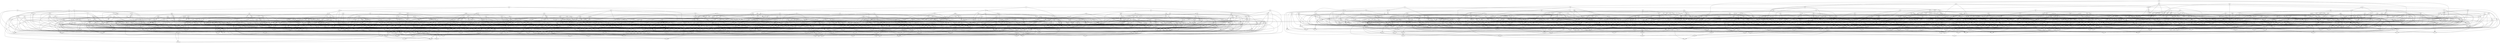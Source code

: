 digraph G {
drv -> fvc;
drv -> gjd;
mks -> dml;
mks -> plz;
txm -> tcp;
gbm -> kjm;
gbm -> gvb;
brx -> jhp;
brx -> jhm;
brx -> qbh;
brx -> rfv;
jbq -> vln;
jbq -> xlm;
jbq -> sht;
drk -> mts;
drk -> tqh;
drk -> vtt;
drk -> qkl;
bct -> hhv;
bct -> lrp;
bct -> smx;
bct -> btm;
lzk -> dbd;
sff -> zzs;
rpg -> sqr;
rpg -> dpm;
rpg -> rtx;
xhs -> sqp;
xhs -> rxz;
xhs -> vjh;
vlq -> qdf;
vlq -> nvn;
vlq -> tnf;
vlq -> fxg;
vlq -> vjc;
vlq -> qpk;
vlq -> btt;
krh -> htx;
vtt -> znh;
kgh -> fsn;
kgh -> dzf;
kgh -> jmt;
kgh -> qxk;
kgh -> fbf;
fxs -> smz;
fxs -> pkn;
fxs -> tfs;
xrk -> qbv;
xrk -> lrk;
xrk -> cvr;
xls -> vmp;
kdz -> qkl;
kbh -> qdm;
kbh -> ghr;
kbh -> ssb;
kbh -> mlj;
rcm -> gvd;
fbf -> crh;
rpk -> txz;
rpk -> vnf;
rpk -> pln;
chz -> zbb;
chz -> dcv;
chz -> lzk;
zgr -> llq;
zgr -> tvk;
vvq -> kkp;
vvq -> ztl;
vvq -> jfg;
vvq -> sml;
htc -> ntb;
htc -> hps;
htc -> xhs;
htc -> czt;
ngs -> dlt;
ngs -> vgt;
ngs -> tql;
jgx -> drp;
jgx -> kjg;
jgx -> zsk;
jgx -> tbn;
lpl -> xrg;
lpl -> kdr;
phg -> gxk;
phg -> smh;
xfg -> vbv;
xfg -> ksm;
xfg -> svr;
ppq -> dlj;
ppq -> tcq;
jjc -> zhd;
jjc -> fmj;
jjc -> ccr;
jjc -> vkm;
fjl -> pkd;
fjl -> xsv;
bzm -> tft;
bzm -> jdl;
bzm -> gsq;
kfc -> qlh;
xck -> ssv;
bch -> rdq;
bch -> ppr;
bch -> pkd;
dcb -> jdx;
dcb -> bxb;
dcb -> skp;
dcb -> rsg;
mjb -> qvb;
mjb -> ccl;
mjb -> bnx;
mjb -> jbp;
kbb -> vqh;
kbb -> pmh;
kbb -> lvz;
kbb -> srj;
dgf -> bjp;
dgf -> lzf;
dgf -> vld;
dgf -> rmg;
jsn -> bmh;
jsn -> kbn;
jsn -> prz;
xrc -> skp;
xrc -> nnl;
xrc -> lsp;
xrc -> gfx;
ljj -> jfm;
ljj -> pnr;
ljj -> xcl;
ljj -> dtp;
bkr -> cbm;
bkr -> rpr;
bkr -> lfv;
nxl -> pbs;
vbx -> mqx;
vbx -> xcl;
vbx -> kfc;
vbx -> tcq;
jqt -> nbb;
jqt -> ccr;
jqt -> tpq;
jqt -> zzs;
gdt -> fnv;
gdt -> tkf;
rkm -> vnf;
rkm -> mhr;
xfn -> fnj;
xfn -> hnd;
hhz -> tcn;
hhz -> lqn;
hhz -> lhd;
hhz -> rhv;
pnc -> kjg;
pnc -> grx;
pnc -> cmh;
qmg -> bjj;
qmg -> qrr;
qmg -> czz;
qmg -> lvv;
kdv -> tgt;
kdv -> hxq;
kdv -> xqc;
kdv -> mbx;
kdv -> jcz;
kdv -> bbg;
qmk -> ddz;
qmk -> rtm;
rqq -> hpt;
rqq -> pch;
rqq -> rkq;
rqq -> msf;
gls -> jvv;
gls -> vxk;
gls -> gcd;
sdb -> mnt;
sdb -> hsn;
sdb -> qbf;
sdb -> ccp;
dtp -> jvk;
qxn -> cbm;
qxn -> qdm;
dss -> fgp;
dss -> lmz;
dss -> mmx;
dss -> fxc;
dss -> ghl;
hgv -> vgc;
hgv -> qtl;
hgv -> rlp;
hgv -> qbh;
hgv -> zfz;
hgv -> tlb;
hgv -> lsp;
hgv -> mvg;
hgv -> zhz;
hmc -> tzf;
hmc -> mvm;
rdj -> drj;
rdj -> fvc;
rdj -> vzf;
rdj -> bbg;
lpb -> dbn;
lpb -> jms;
fml -> hjz;
fml -> drv;
fml -> rvb;
fml -> bvp;
mts -> hct;
djf -> cmh;
djf -> zqt;
djf -> fqq;
djf -> vkm;
rcv -> lgv;
rcv -> drp;
rcv -> gsq;
rcv -> nmc;
hzj -> gcx;
hzj -> pqk;
hzj -> tcx;
smb -> gqt;
smb -> tvm;
smb -> lnb;
dsm -> hjq;
dsm -> jrt;
dsm -> pdj;
pzn -> mft;
pzn -> pcb;
ffn -> ztc;
ffn -> lbl;
ffn -> gbg;
ffn -> kfp;
kkt -> txg;
kkt -> xgk;
ttq -> lkv;
ttq -> njs;
ttq -> nfk;
pll -> rfv;
cjp -> jzz;
cdd -> xhl;
fdl -> hqm;
fdl -> kxt;
fdl -> sck;
lzg -> xgh;
lzg -> qdc;
lzg -> mjx;
lzg -> bcs;
jgr -> gsv;
jgr -> hbn;
jgr -> kqn;
jgr -> rpr;
xhv -> bbz;
xhv -> hps;
kzz -> xjh;
kzz -> pff;
kzz -> bjl;
kzz -> ttl;
shd -> vbm;
shd -> cdx;
mhf -> kkj;
mhf -> mqr;
mhf -> njs;
mhf -> smb;
hjn -> qdm;
hjn -> pdz;
lbm -> qhz;
lbm -> gvs;
lbm -> cbx;
zkm -> jtp;
zkm -> fbt;
mmt -> ftc;
mmt -> qvf;
mmt -> dgl;
ldb -> tvj;
ldb -> tsn;
ldb -> mls;
ldb -> nxl;
clh -> qlh;
clh -> rqb;
rxz -> ksg;
rxz -> bgd;
tcx -> jnf;
tcx -> gvs;
bjr -> shq;
bjr -> mqj;
sck -> vbm;
mls -> cpc;
mls -> vmp;
rqb -> ntt;
rqb -> hkn;
rqb -> ltr;
tqh -> bcd;
tqh -> pnq;
zxn -> tht;
zxn -> jjq;
zxn -> vgl;
ljq -> bsg;
ljq -> tqj;
ljq -> kxs;
qkd -> tgn;
qkd -> qpk;
kps -> bnx;
lgv -> xvs;
lgv -> xsv;
lgv -> pcg;
zgv -> kjm;
zgv -> vpl;
zgv -> kdr;
hjp -> mft;
hjp -> vkm;
jnz -> gzt;
jnz -> fdv;
jnz -> cqp;
jnz -> fkm;
xvs -> vmj;
zkt -> pch;
zkt -> bjj;
hnv -> klk;
hnv -> snq;
hnv -> xgq;
hnv -> tjt;
bzv -> dbl;
bzv -> pgt;
bzv -> xnb;
sjg -> nxr;
sjg -> fbt;
sjg -> xdf;
sjg -> tgp;
fhr -> gls;
fhr -> njz;
ssg -> hpf;
ssg -> kvd;
ssg -> mls;
ssg -> lzc;
ssg -> tqt;
mth -> vcq;
mth -> zjg;
mth -> sxc;
zjr -> pqk;
czz -> pgl;
qxd -> vnx;
jmp -> rjb;
jmp -> qgv;
bsf -> lhd;
ppg -> mrg;
rqm -> kjm;
vgl -> kps;
qxk -> nnv;
hff -> msg;
pxn -> krh;
pxn -> bvs;
jxb -> rlp;
jxb -> mgk;
jxb -> kbp;
jgc -> cnb;
jgc -> fcv;
jgc -> hvl;
jgc -> dsr;
jgc -> jts;
rpp -> hnt;
rpp -> xmk;
rpp -> rjs;
fgz -> thg;
fgz -> zbx;
fgz -> vcr;
fgz -> nhl;
plz -> fts;
plz -> dmm;
rdh -> bxb;
rdh -> dlt;
rdh -> qdm;
rdh -> fgp;
zhz -> fcp;
zhz -> vcs;
zhz -> bld;
npr -> vsj;
jch -> xvq;
jch -> msg;
zzg -> rhj;
zzg -> trr;
fxg -> fxn;
fxg -> dbp;
fxg -> jjr;
ldd -> dvq;
jzn -> hpc;
jzn -> xht;
jzn -> vhn;
jzn -> qmp;
qvf -> bjj;
vfp -> cpk;
vfp -> zrj;
vfp -> qfj;
vfp -> xxh;
vfp -> vtt;
qzd -> hbv;
zxc -> nzk;
zss -> qnq;
zss -> jch;
zss -> qbf;
zss -> zzd;
zss -> kvl;
mxt -> hlt;
msg -> grs;
dlt -> xhs;
dlt -> xsb;
dlt -> rsf;
jts -> sml;
jts -> smz;
jts -> bpv;
fdb -> fqq;
fdb -> txm;
fdb -> qzd;
fdb -> hjp;
nfk -> xls;
nfk -> brh;
xct -> cvl;
xct -> jcz;
xct -> nsk;
xct -> dqx;
sgb -> tqt;
sgb -> rff;
sgb -> lch;
sgb -> zrm;
jvr -> bcd;
tkx -> xhv;
rxk -> pkj;
rmg -> kvx;
rmg -> ltr;
sgj -> fht;
khs -> mqc;
khs -> pht;
khs -> hlm;
khs -> qcp;
jqj -> pbs;
qsc -> jnf;
dps -> kjg;
dps -> tfd;
dps -> kgc;
dps -> tkf;
fqf -> tzf;
fqf -> hvs;
fqf -> xjd;
ppf -> pmz;
ppf -> znh;
ppf -> rxt;
ppf -> ghl;
bjp -> qsc;
bjp -> llq;
mfc -> ccl;
mfc -> kjg;
mfc -> gsl;
mfc -> tpq;
xqh -> gsq;
srs -> xgv;
srs -> xgf;
srs -> vlt;
srs -> jpb;
sxn -> jbp;
sxn -> zkt;
bhn -> jvj;
bhn -> png;
bhn -> nxt;
bhn -> zlt;
gqb -> ljv;
gqb -> kmd;
gqb -> pzn;
gqb -> rnq;
cfj -> qgv;
xlv -> pkn;
xlv -> cxx;
xlv -> gcb;
xlv -> ggj;
xlv -> cdx;
tmq -> rqx;
tmq -> stq;
tmq -> txm;
tmq -> fzv;
stv -> gdp;
stv -> qnx;
stv -> tgt;
stv -> ggb;
stv -> ljt;
cnt -> mkg;
cnt -> lqh;
cnt -> dmr;
vlh -> jqk;
vlh -> prc;
vlh -> gxk;
fjr -> tkx;
fjr -> lhd;
fjr -> mbh;
fjr -> zhh;
cfl -> xrg;
cfl -> fvl;
xpg -> gsl;
xpg -> hbv;
xpg -> kjm;
xpg -> tjp;
nlx -> djj;
nlx -> hpt;
nlx -> tzj;
nlx -> xqh;
nlx -> dhc;
hdd -> zzs;
hdd -> npd;
hdd -> zck;
rtx -> jfm;
kln -> zrp;
fzn -> bmh;
lnm -> dbd;
lnm -> qgm;
hpn -> vqg;
hpn -> zfc;
hpn -> ntb;
hpn -> mlp;
hpn -> rrk;
hpn -> hds;
mql -> fkn;
mql -> snd;
mql -> sjh;
mql -> rqp;
mql -> lrp;
lvs -> pfd;
lvs -> hdz;
lvs -> sqt;
lvs -> cbx;
fgr -> rrv;
fgr -> nmh;
fgr -> lnr;
jvd -> rds;
jvd -> ffn;
jvd -> lrp;
jvd -> hxf;
jvd -> hrg;
zbq -> cvr;
rcf -> xmp;
nhn -> qtl;
nhn -> mnl;
nhn -> rpr;
nhn -> khj;
nhn -> rfv;
mpp -> bvp;
mpp -> kzk;
mpp -> rvl;
tst -> rvb;
lvm -> jvv;
fvp -> pjn;
cdm -> jnz;
cdm -> crq;
cdm -> vxk;
cdm -> nlc;
khz -> bst;
khz -> kpv;
khz -> hxq;
khz -> dbn;
rmh -> cdc;
rmh -> nxk;
rmh -> ksg;
gfb -> gsl;
gfb -> bkf;
gfb -> dpl;
bgf -> jnt;
bgf -> xjh;
bgf -> dgv;
bgf -> krk;
mdh -> cdh;
mdh -> prn;
mdh -> fvl;
ztc -> lxd;
ztc -> pbl;
kbc -> xrk;
kbc -> hmm;
kbc -> vhn;
qvm -> gbm;
qvm -> bkf;
qvm -> bxf;
qvm -> shc;
sfz -> vcb;
sfz -> mmd;
sfz -> bsf;
hrg -> sgm;
hrg -> zrp;
hrg -> rcf;
jlb -> qfj;
ljk -> fsl;
ljk -> qsf;
ljk -> gzr;
ljk -> pll;
vnf -> tks;
hqg -> crq;
hqg -> rrf;
xzs -> cpk;
xzs -> pxn;
xzs -> hjc;
xzs -> ztl;
pbx -> qkl;
pnp -> pth;
pnp -> tzd;
grx -> xqg;
hvh -> spt;
hvh -> sxx;
hvh -> kng;
hvh -> jfg;
fqv -> dkz;
cpk -> qjj;
cpk -> fsl;
rcs -> qls;
smh -> ljs;
dnv -> vxb;
dnv -> svq;
dnv -> ljv;
dnv -> trl;
sxg -> bgz;
sxg -> bdv;
sxg -> vpg;
jpn -> kfc;
jpn -> jkf;
tms -> tjt;
tms -> mvc;
tms -> hnd;
tms -> krn;
tfl -> hhs;
tfl -> lvz;
tfl -> lvm;
tfl -> khs;
vts -> cxf;
vts -> qdf;
vts -> lls;
vts -> zcr;
vts -> bdq;
vts -> htr;
xcf -> sgj;
nsh -> jdq;
nsh -> jfs;
nsh -> cfl;
nsh -> fzn;
hdv -> pcr;
csn -> zbq;
csn -> vzp;
csn -> nsc;
vss -> qgd;
vss -> xck;
vss -> zbx;
vss -> nsd;
vss -> rhv;
vsz -> csd;
vsz -> vrj;
vsz -> pfd;
vsz -> czt;
dvs -> rpk;
dvs -> sch;
dvs -> qgv;
tsx -> lnr;
tsx -> lfv;
tsx -> vcs;
tsx -> hkp;
tsl -> hdv;
tsl -> hpb;
tsl -> qnv;
tsl -> dsr;
tsl -> sxx;
bhj -> jvj;
bhj -> kln;
rhk -> xck;
rhk -> rpg;
nbb -> zsf;
nbb -> npq;
bfh -> zct;
htx -> qkl;
bpm -> fzq;
bpm -> zzs;
ltm -> qpv;
tkj -> pgj;
tkj -> tqh;
nnq -> bbq;
nnq -> blm;
nnq -> tbs;
nnq -> tbn;
dml -> snd;
dml -> zjt;
fqg -> bsg;
fqg -> rvc;
fqg -> bqp;
fqg -> gsc;
gpq -> mxt;
gpq -> gcx;
gpq -> bvd;
gpq -> qls;
gpq -> ttl;
gpq -> nvj;
qdk -> gtg;
qdk -> vpg;
qdk -> fjc;
qdk -> dtp;
qdk -> tql;
jcg -> vnk;
qrd -> qhz;
qrd -> qbh;
qrd -> rqx;
qrd -> ztl;
lqx -> flk;
lqx -> bvp;
lqx -> pht;
jmt -> hpc;
jmt -> gcx;
jmt -> czj;
qvz -> brh;
chx -> hcd;
chx -> qhz;
dvj -> pcg;
dvj -> svq;
dvj -> crx;
qpk -> gdm;
qgt -> xpg;
qgt -> mvc;
qgt -> lpb;
qgt -> vlt;
gjs -> qzt;
gjs -> xsp;
gjs -> hbb;
gjs -> vkp;
lcj -> kcd;
lcj -> bzv;
lcj -> qsp;
lcj -> kxt;
lbl -> pmz;
lbl -> nrn;
mpg -> hcf;
mpg -> clp;
mpg -> cls;
mpm -> dgl;
mpm -> sgn;
rcx -> rkq;
tjf -> bcs;
tjf -> hhs;
tjf -> cfh;
qmj -> clm;
qmj -> qfj;
qmj -> rtm;
qmj -> vbm;
qmj -> nvr;
kjj -> vzf;
zhg -> vhp;
zhg -> dzf;
zhg -> fqs;
qvh -> qxf;
qvh -> qtl;
qvh -> htt;
qvh -> bld;
zzd -> hct;
zzd -> cdx;
pph -> kdz;
pph -> zrp;
pph -> zjt;
kjc -> tks;
kjc -> xmj;
kkn -> tjp;
kkn -> fxn;
kkn -> qrr;
vqp -> mpt;
vqp -> tft;
vqp -> gln;
vqp -> tmp;
jzk -> rgj;
jzk -> msx;
jzk -> jlm;
jzk -> rqr;
rks -> jdn;
rks -> pfd;
rks -> jnf;
fbh -> hnd;
fbh -> hdd;
fbh -> zxc;
fbh -> hdf;
fbh -> flj;
krk -> glf;
krk -> vgp;
krk -> jzn;
fdx -> hgs;
jjj -> gzf;
jjj -> xvs;
hxs -> mnb;
hxs -> kps;
fxc -> mqx;
fxc -> tkx;
fxc -> vsk;
fxc -> ksf;
ccr -> kkn;
ccr -> nbh;
ccr -> hfr;
mvl -> xhq;
mvl -> ngs;
mvl -> fvz;
mvl -> clh;
mvl -> czj;
qnx -> dpq;
qnx -> qpv;
qbx -> vqg;
qbx -> pph;
qbx -> lmz;
qbx -> nlv;
dqx -> vxs;
dqx -> qrg;
zgb -> pzc;
zgb -> pjn;
zgb -> bnx;
zgb -> cxp;
jjb -> gvd;
txg -> dkk;
txg -> hlx;
mct -> chx;
mct -> tvk;
dms -> tst;
dms -> khn;
dms -> jnv;
dms -> jjq;
dgd -> jlm;
dgd -> qbv;
dgd -> vqg;
dgd -> zjr;
tfk -> cff;
tfk -> frd;
tfk -> dfz;
tfk -> hnt;
tfk -> bvb;
jvv -> pln;
jvv -> gzt;
crx -> jlt;
gsc -> szx;
gsc -> tpq;
sfl -> pjc;
sfl -> kkt;
sfl -> vvk;
sfl -> gmz;
rqp -> pkc;
rqp -> nvj;
rqp -> ppg;
nhv -> hpc;
nhv -> vzp;
nhv -> znh;
nhv -> shd;
nhv -> bcd;
nhv -> bsf;
qlp -> mxk;
qlp -> zgr;
qlp -> tcq;
cgq -> xht;
cgq -> rpm;
cgq -> kxt;
rss -> kvx;
rss -> hdv;
rss -> mnt;
ppr -> qvz;
ppr -> tmp;
vxs -> sjz;
vxs -> fvl;
vxs -> mpt;
vxs -> dkk;
cvn -> rnq;
cvn -> ckm;
cvn -> sjz;
gtg -> vxl;
cpg -> qsc;
cpg -> hkp;
cpg -> bgz;
fhd -> fvc;
fhd -> hjg;
fhd -> gcd;
fhd -> tqj;
fhd -> rqm;
fhd -> fkm;
vlt -> lrz;
vlt -> zkt;
jdx -> qzt;
jdx -> qsf;
mfs -> szn;
mfs -> ssn;
mfs -> tjf;
mfs -> cjk;
kzj -> nxd;
vhh -> bld;
vhh -> fgg;
vhh -> dxn;
vhh -> bhj;
cpd -> mls;
cpd -> crx;
cpd -> ltm;
xlc -> srz;
xlc -> fpg;
xlc -> zck;
xlc -> dbn;
xlc -> dhg;
xlc -> cls;
bkk -> xgr;
bkk -> vqg;
bkk -> jpn;
bkk -> dtn;
gvc -> ccl;
gvc -> bjj;
gvc -> rjb;
gvc -> lrv;
gvc -> qhh;
fnh -> xcf;
rpr -> csd;
pcg -> bxq;
rvp -> prz;
rvp -> srb;
rvp -> xpk;
rvp -> pgl;
vzv -> jcz;
vzv -> bmd;
vzv -> zxc;
vzv -> prc;
czv -> hrs;
czv -> kvl;
czv -> kdc;
czv -> crk;
czv -> cgc;
lrq -> tpq;
lrq -> xfn;
lrq -> rtk;
lrq -> fhr;
jgf -> zzn;
jgf -> qgc;
jgf -> gfn;
jgf -> rnq;
nnl -> mzm;
nnl -> qhz;
nhx -> rgj;
nhx -> czn;
nhx -> bdv;
nhx -> cdc;
qfx -> qjb;
qfx -> vgc;
qfx -> tvk;
djg -> vnk;
djg -> vhn;
pbl -> fqx;
pbl -> mgp;
gtr -> dtd;
gtr -> ggr;
gtr -> mlj;
gtr -> shq;
kqx -> pcg;
kqx -> vvk;
rhv -> vnk;
zlv -> pnc;
zlv -> rng;
zlv -> hdd;
zlv -> cfh;
glf -> fqs;
jfm -> qhz;
jfm -> ctp;
bdv -> nrd;
bdv -> qbv;
hsx -> czj;
hsx -> fgp;
hsx -> gjt;
xzc -> vqd;
xzc -> pbs;
xzc -> hbh;
sjb -> hvs;
sjb -> pbl;
sjb -> jgn;
sjb -> vsq;
gsv -> kqn;
gsv -> zll;
gsv -> tlb;
gsv -> gtp;
crj -> jlt;
crj -> frd;
crj -> xhg;
xhq -> tlb;
scm -> hhv;
scm -> qlz;
scm -> zll;
scm -> tff;
gqm -> dzq;
gqm -> gkn;
gqm -> qbj;
vqg -> bfk;
vqg -> vjh;
fks -> sgj;
fks -> xqc;
fks -> kbn;
pzd -> hcf;
pzd -> cfl;
pzd -> gbm;
vcc -> svj;
vcc -> rsg;
vcc -> mks;
vcc -> tqh;
qsf -> zkq;
tft -> zdt;
qxf -> fpm;
qxf -> hxf;
qxf -> ppg;
rmz -> kqs;
rmz -> krj;
rmz -> zjr;
rmz -> nfd;
nrv -> hdd;
pkd -> rcm;
cpc -> grh;
gcr -> gkk;
gcr -> gxh;
gcr -> npr;
nln -> mmr;
nln -> pdz;
nln -> zzg;
blm -> htr;
blm -> kbk;
blm -> bsg;
mrt -> fjl;
mrt -> mjh;
kvx -> hnh;
hml -> phg;
hml -> nqz;
hml -> khn;
svr -> zhz;
svr -> cnt;
ddz -> vnk;
ddz -> jfg;
ddz -> gzr;
lsr -> kbp;
lsr -> fvz;
lsr -> pcr;
gzn -> cff;
gzn -> cxp;
bsh -> lpt;
bsh -> frh;
bsh -> xvj;
fzq -> jfp;
ljv -> dpl;
drg -> jnv;
bqh -> xrg;
qmp -> jlm;
qmp -> mpn;
ssd -> drg;
ssd -> pkj;
ssd -> qgm;
ssd -> ckk;
ssd -> xqh;
jfs -> tks;
jfs -> qvn;
hvl -> vxl;
hvl -> tff;
nvr -> dtj;
nvr -> xgc;
bmd -> dgl;
bmd -> mjj;
npz -> zxn;
npz -> lqx;
npz -> snc;
npz -> khk;
npz -> sht;
rng -> rrf;
rng -> vnp;
vtq -> gzt;
vtq -> tcf;
ltq -> xsb;
ltq -> gbr;
ltq -> tgk;
frz -> pnr;
frz -> shd;
mzl -> xdf;
tqj -> cfj;
djq -> nfk;
djq -> czz;
djq -> csm;
vnb -> lsp;
vnb -> cgc;
vnb -> kfp;
vnb -> hth;
qds -> hlm;
qds -> mrt;
qds -> rpk;
qds -> rcj;
hdz -> tkx;
hdz -> cvr;
qtp -> xmf;
vqd -> qvf;
vqd -> zxc;
dvl -> nbh;
dvl -> zlq;
dvl -> hxp;
dvl -> tks;
dvl -> sjz;
fjt -> tqz;
fjt -> vcq;
fjt -> hkf;
jvx -> pjx;
jvx -> xcm;
jvx -> srx;
phh -> gtt;
phh -> hjc;
phh -> lcb;
txt -> mbx;
txt -> xgf;
txt -> qxv;
sgm -> rcs;
tfz -> nxt;
tfz -> mxt;
tfz -> sgt;
tfz -> scl;
tfz -> xjg;
nch -> tft;
nch -> bpd;
nch -> ljs;
bsj -> tjx;
bsj -> kng;
bsj -> jth;
bsj -> tvk;
kng -> ssb;
kng -> mln;
qgc -> bzn;
qgc -> njk;
qgc -> drg;
vcr -> rht;
vcr -> lps;
vcr -> hlj;
vcr -> qlp;
fjm -> bfh;
fjm -> scl;
fjm -> rtx;
xht -> qlz;
xht -> hsn;
clp -> vlx;
clp -> zlb;
vrc -> bpb;
vrc -> lll;
mft -> dkk;
mft -> lll;
kdc -> vcb;
kdc -> phj;
kdc -> lcb;
trq -> dtr;
trq -> lsr;
trq -> hkn;
trq -> xjh;
nkz -> jpf;
nkz -> lvz;
nkz -> bnq;
lkx -> hlt;
lkx -> ffk;
lkx -> pnq;
jzl -> fht;
jzl -> flj;
jzl -> klr;
jrr -> jqj;
jrr -> gsq;
ndp -> pqk;
ndp -> btm;
ndp -> qcc;
ndp -> hfp;
ndp -> lps;
rxv -> zxt;
rxv -> sld;
fpr -> fdb;
fpr -> blm;
fpr -> lkp;
fpr -> ldb;
bln -> kcd;
bln -> fzv;
bln -> thg;
bln -> hff;
hxp -> gvd;
hxp -> crg;
dtn -> kxt;
dtn -> ltp;
vmp -> phd;
mdd -> mzm;
mdd -> ndd;
mdd -> lnt;
gbg -> jkv;
gbg -> fts;
gbg -> mln;
dzq -> mts;
dzq -> khj;
dzq -> hdz;
dzq -> vsk;
ksf -> jvj;
srx -> glf;
srx -> ggj;
nds -> lps;
nds -> trh;
qbp -> jpp;
qbp -> ssn;
qbp -> sff;
qbp -> gpf;
bpb -> rdq;
bpb -> xhg;
slb -> dkz;
bbk -> qrr;
nxk -> mqx;
zrp -> csd;
mfv -> vdx;
mfv -> jqn;
mfv -> kkp;
mfv -> rcs;
kns -> sfv;
kns -> chc;
kns -> pjc;
kns -> dvq;
brh -> fbl;
brh -> xpk;
rvb -> btt;
zbx -> ngg;
zbx -> gjt;
sld -> trh;
ckz -> hds;
ckz -> rsf;
ckz -> zhh;
pfd -> pcr;
pfd -> ktj;
dhg -> bjj;
lpv -> sts;
lpv -> nmz;
lpv -> sfl;
kfd -> gvs;
hng -> crg;
hng -> lkv;
hng -> xpn;
hng -> zbb;
tvm -> sjz;
rdr -> qxn;
rdr -> dmm;
rdr -> rrk;
rdr -> tfs;
khn -> jjr;
khn -> hlm;
jlk -> hvv;
jlk -> nkz;
jlk -> vnm;
jlk -> shc;
tvj -> qvc;
mqp -> xjd;
mqp -> kbp;
mqp -> jvr;
mqp -> hjb;
kms -> fvc;
fsd -> dkz;
fsd -> lqh;
dzn -> xzc;
dzn -> gcs;
dzn -> tfd;
dzn -> crx;
bzn -> npd;
bzn -> zcr;
jkg -> ckk;
mfx -> khj;
mfx -> mzl;
mfx -> bls;
mfx -> xgc;
zqt -> xbd;
zqt -> srj;
xgq -> nrv;
xgq -> txg;
rxd -> mmx;
rxd -> fxc;
rxd -> pcr;
rxd -> kdz;
ntj -> xsf;
ntj -> bxq;
hnt -> tmb;
hnt -> knr;
zll -> rsf;
zll -> tfs;
gft -> srj;
gft -> xbq;
skp -> bgd;
skp -> rtx;
qtl -> qtp;
ffk -> mnt;
ffk -> btm;
ffk -> bpv;
mpr -> fbf;
mpr -> fcv;
mpr -> dkz;
mpr -> gll;
htr -> jxl;
htr -> frh;
bzh -> dkz;
bzh -> jcg;
bzh -> xgl;
bzh -> tcp;
bzh -> hnh;
bzh -> rzz;
lkv -> vnp;
stq -> nnv;
stq -> ptc;
stq -> nrd;
mmx -> kfc;
cbx -> tkd;
cbx -> bxb;
vnm -> rvd;
mvr -> kms;
mvr -> jpd;
mvr -> sht;
lnc -> pgz;
lnc -> cff;
lnc -> jjb;
tvq -> zsk;
tvq -> hlm;
tvq -> bpm;
tvq -> kjj;
rlk -> vhn;
rlk -> mks;
rlk -> njm;
rlk -> nmh;
xjx -> hjb;
xjx -> gpq;
xjx -> bqq;
frk -> jlt;
frk -> sxd;
frk -> xlm;
hxf -> cxx;
hxf -> vdx;
hxf -> rmg;
hxf -> lml;
fsn -> gct;
fsn -> gll;
btp -> ntt;
btp -> jvk;
nhl -> qrq;
nhl -> ppg;
nhl -> pnr;
nhl -> dpr;
tcq -> dsr;
pjb -> nfz;
pjb -> rvl;
pjb -> ljt;
njz -> bpd;
njz -> tmp;
pjc -> rbk;
pjc -> fkm;
vcq -> nrv;
kgs -> msf;
kgs -> fbh;
kgs -> rrr;
kgs -> hjp;
kgs -> drp;
bvp -> gxh;
rnt -> pps;
rnt -> hmh;
rnt -> vjh;
rnt -> zxf;
gjd -> jxr;
hbb -> cxx;
hbb -> djz;
hbb -> jvj;
sgx -> kjc;
sgx -> cxf;
sgx -> rrf;
sgx -> vmp;
fjc -> bfh;
fjc -> rbb;
fjc -> vcs;
fjc -> dzf;
fjc -> mcc;
sbr -> prz;
sbr -> kdr;
sbr -> nmc;
mhl -> mpm;
mhl -> gcr;
mhl -> rjs;
mrb -> gxh;
mrb -> ggb;
gzk -> nqx;
gzk -> stx;
gzk -> mln;
gzk -> nsr;
gzk -> tpm;
gzk -> ddq;
hbk -> hdf;
hbk -> sgj;
ztl -> bls;
ztl -> tcp;
mvs -> ckm;
mvs -> mjh;
dcv -> zsk;
dcv -> cpc;
dcv -> xbq;
rpm -> kln;
rpm -> ndp;
rpm -> mzl;
xxc -> ljt;
xxc -> jkg;
dtk -> pgz;
dtk -> htd;
dtk -> jxz;
vvr -> htr;
vvr -> rcx;
vvr -> gmt;
vvr -> shm;
ltb -> dbp;
qhh -> ldm;
qhh -> xlk;
kmd -> sfv;
kmd -> ltb;
kmd -> tgn;
hqn -> fng;
hqn -> xgf;
hqn -> ntj;
hqn -> hvr;
rvd -> tzd;
rvd -> zkn;
rrn -> srx;
rrn -> qxd;
srq -> kkp;
srq -> chx;
srq -> xmp;
srq -> vbm;
xlx -> kkn;
xlx -> lrh;
xlx -> kjj;
xlx -> ctk;
xlx -> qgm;
fxn -> spq;
xmm -> tzd;
cjk -> xgv;
cjk -> xgq;
cjk -> gcd;
xps -> zsk;
qfj -> lqn;
lrh -> dpl;
lrh -> szn;
lrh -> cmh;
lrh -> sms;
vxb -> cjk;
vxb -> pcb;
vxb -> vxt;
tff -> btd;
tff -> pqk;
mdn -> nsc;
mdn -> tlb;
mdn -> ckg;
mdn -> pmj;
vkj -> mfv;
vkj -> sjh;
vkj -> qxk;
vkj -> zkm;
hmh -> sxb;
hmh -> ttl;
hmh -> fbt;
hmh -> fdx;
ntt -> dkz;
mzm -> vbv;
ksg -> dtj;
lhx -> pdj;
lhx -> jxs;
lhx -> fzq;
lhx -> gft;
cpt -> mnb;
cgc -> mhk;
fng -> hml;
fng -> xqc;
fng -> jpf;
fng -> nfm;
fng -> qsn;
bxj -> qsf;
bxj -> xrb;
hpf -> phd;
hpf -> mhr;
hpf -> hcv;
hpf -> nqz;
lxl -> mkg;
lxl -> jnf;
lxl -> pfr;
lxl -> jth;
lxl -> hcp;
lxl -> zzg;
jcv -> mls;
jcv -> rcj;
jcv -> xmk;
jcv -> vxk;
bvs -> mmd;
bvs -> ltr;
dbp -> szx;
dbp -> qvc;
pbc -> pmz;
pbc -> nrn;
pbc -> kqn;
pbc -> fjr;
xxm -> hjz;
xxm -> vnm;
prn -> zkn;
prn -> llm;
prn -> pbs;
prn -> drg;
prn -> kbk;
xgv -> btt;
kbn -> vkm;
kbn -> qvc;
kbn -> fzn;
bqq -> vkp;
bqq -> fts;
bqq -> gqd;
bqq -> xsb;
dqf -> tgk;
dqf -> vgt;
dqf -> fqf;
dqf -> hlt;
lbj -> gkk;
lbj -> frd;
lbj -> zkn;
lbj -> lll;
hzs -> bhd;
hzs -> fnz;
hzs -> tsn;
jkd -> lvd;
jkd -> hxp;
jkd -> njs;
bzf -> hhv;
bzf -> tvk;
bzf -> sss;
qns -> zjh;
qns -> nfd;
qns -> hgs;
vpx -> rbf;
vpx -> djq;
vpx -> zpt;
tcn -> trh;
czp -> flj;
czp -> rcb;
czp -> qbm;
czp -> rkq;
ccp -> rph;
ccp -> krh;
ccp -> jhm;
zhl -> ksm;
zhl -> xcl;
zhl -> mbd;
zhl -> cgv;
jbc -> kcd;
jbc -> rrp;
jbc -> smz;
jbc -> djg;
clj -> psz;
clj -> fnj;
clj -> crx;
clj -> hbk;
rff -> vln;
rff -> qbq;
rff -> qbm;
sms -> qxv;
sms -> fnz;
svj -> qcc;
svj -> nxd;
svj -> lnt;
ggv -> mzl;
ggv -> mvb;
ggv -> mnt;
dxv -> ldd;
dxv -> lch;
dxv -> gmh;
tpm -> vqg;
tpm -> hds;
bxf -> bnd;
gkn -> hvl;
gkn -> mqp;
gkn -> qmx;
lms -> bfk;
lms -> rsg;
lms -> hhv;
vsh -> txg;
vsh -> lpt;
vsh -> kzt;
vsh -> gdc;
vsh -> pjn;
lfg -> qnq;
lfg -> trr;
lfg -> kfd;
lfg -> kdz;
lqn -> njj;
fnv -> tst;
fnv -> mbx;
fnv -> bxq;
spm -> bnx;
spm -> smh;
spm -> qdc;
spm -> vnm;
lmb -> hbh;
lmb -> plm;
lmb -> tsn;
lmb -> hjz;
zzt -> qfn;
zzt -> mpm;
zzt -> fnz;
zzt -> bpf;
jmm -> rpc;
jmm -> txm;
jmm -> brn;
jmm -> grs;
krj -> tff;
krj -> hmm;
crk -> pdz;
rsf -> xvq;
frl -> rxd;
frl -> hdv;
frl -> kzs;
frl -> rhk;
mdv -> rzp;
mdv -> mnl;
mdv -> lml;
mdv -> ptc;
gbr -> jkf;
gbr -> cdd;
gbr -> jhr;
gbr -> mkg;
gbr -> xhl;
rzz -> nrd;
hjj -> qvc;
czt -> pnq;
bdj -> zdt;
bdj -> vqd;
bdj -> zck;
qlh -> nxk;
qlh -> fkn;
qlh -> msx;
cbb -> cgc;
cbb -> zgr;
zlb -> dpq;
zlb -> bpf;
vvk -> chc;
vvk -> mdp;
mrg -> zct;
mrg -> jfg;
dpd -> pkd;
vtf -> vcs;
vtf -> cnb;
vtf -> ntb;
pgz -> jxr;
pgz -> tvm;
jxr -> kgc;
jxr -> rcm;
jxr -> mhr;
kvl -> lcb;
pch -> ldm;
pch -> jzv;
pjt -> cjb;
pjt -> cpc;
pjt -> cqp;
sqr -> xrh;
sqr -> tqh;
pkc -> xcl;
pkc -> ghr;
dsh -> bkf;
dtv -> rbk;
dtv -> fqq;
dtv -> nrv;
dtv -> gzf;
dtv -> dsk;
dtv -> lvp;
vgt -> mgp;
vgt -> mbd;
vrg -> xmm;
vrg -> jfs;
vrg -> nfk;
fln -> pkc;
fln -> pxn;
fln -> mhk;
fln -> gcb;
xnb -> btp;
xnb -> rtg;
xnb -> lbm;
ntb -> tcn;
rnf -> rdq;
rnf -> lkv;
rnf -> kjc;
rnf -> xgf;
rnf -> lkd;
vsq -> qls;
vsq -> pgt;
vsq -> rrn;
bbt -> rqb;
bbt -> ngt;
bbt -> pll;
tzd -> pjn;
gqd -> rds;
gqd -> ddq;
gqd -> sml;
gqd -> btm;
pjx -> mct;
pjx -> gsv;
pjx -> pkn;
pjx -> cbb;
rvt -> qvf;
rvt -> bbq;
rvt -> gxk;
rvt -> gvb;
nfd -> lps;
rvl -> tqz;
rvl -> fqq;
dck -> sss;
dck -> qxd;
bjl -> zkq;
bjl -> rrk;
bjl -> vgc;
vsl -> rxv;
vsl -> sbc;
vsl -> rks;
llm -> jvv;
llm -> zjg;
llm -> zcr;
llm -> skb;
llm -> tqt;
qnq -> fqx;
qnq -> zkm;
xlm -> lnb;
xgr -> nxk;
xgr -> mmx;
xgr -> jhm;
fbl -> tqz;
tgt -> tqz;
grs -> hps;
clt -> gzn;
clt -> dqk;
clt -> grh;
clt -> qnx;
clt -> ljs;
clt -> bbg;
hlk -> gzn;
hlk -> qmg;
hlk -> sbr;
vjc -> xfq;
vjc -> nfj;
lnp -> lvm;
lnp -> fdv;
lnp -> hzs;
lnp -> hlx;
lgc -> dck;
lgc -> fkn;
lgc -> jdx;
lgc -> slb;
xgk -> ljv;
xgk -> vmj;
jkf -> vbm;
khk -> fbr;
khk -> cjp;
khk -> lbj;
xfd -> cpt;
xfd -> mvs;
msv -> lpl;
msv -> rvl;
msv -> hkf;
kvd -> spq;
kvd -> cmh;
kvd -> tsn;
vsk -> bbz;
pxm -> qns;
pxm -> kcz;
pxm -> cgc;
pxm -> qlh;
nfz -> pth;
nfz -> cpd;
nfz -> jrr;
nfz -> cvl;
kqm -> vqj;
kqm -> pff;
kqm -> gvp;
kqm -> nnl;
kqm -> dqb;
qlb -> lmv;
qlb -> zlt;
qlb -> rtm;
qlb -> gkn;
dtr -> rds;
dtr -> fzv;
dtr -> crk;
gmh -> vqq;
bdq -> jjr;
bdq -> lnb;
qml -> mmd;
qml -> zhg;
qml -> tkk;
qml -> zkq;
cnb -> qmp;
djj -> tbn;
djj -> tmb;
sqp -> gtt;
sqp -> jlm;
sqp -> vxl;
sqp -> fvz;
ggr -> qbj;
kxs -> xlm;
kxs -> rvc;
cls -> cgr;
cls -> kmr;
cls -> rjs;
crg -> dhg;
mjj -> xmj;
zzq -> bhd;
zzq -> pcb;
zzq -> dpd;
zzq -> clp;
xmk -> szx;
xmk -> pkd;
hcp -> xhl;
hcp -> mrh;
hcp -> zhh;
tbj -> vqh;
tbj -> xdn;
tbj -> prc;
tbj -> xgv;
tbj -> bdj;
hcf -> vgl;
hcf -> jnv;
qqr -> fsm;
qqr -> npz;
qqr -> xqg;
qqr -> zng;
qqr -> qvb;
qjs -> gct;
qjs -> njm;
qjs -> lmz;
qjs -> shq;
xjg -> rzp;
xjg -> qlz;
xjg -> fzv;
gln -> bqh;
gln -> ljt;
zrd -> zbq;
hcv -> nfj;
hcv -> gzt;
hcv -> rvc;
bls -> jvj;
mpf -> ckm;
mpf -> jjb;
mpf -> dqk;
jkk -> lmv;
jkk -> dmr;
jkk -> rtg;
jkk -> rpg;
pbz -> kjm;
pbz -> zsf;
pbz -> nzk;
pbz -> ppr;
cxp -> lnb;
sgn -> xxm;
sgn -> bjj;
sgn -> ftc;
mhx -> jfg;
mhx -> bxj;
lkh -> rdr;
lkh -> xfg;
lkh -> nln;
lkh -> dxl;
zps -> qsk;
zps -> hjq;
zps -> grb;
zps -> qzd;
hvv -> spq;
hvv -> zcg;
hvv -> flj;
tjg -> vcs;
tjg -> hth;
tjg -> hln;
tjg -> czj;
tjg -> hsn;
sts -> xvj;
sts -> xmj;
sts -> czz;
sts -> kmr;
sts -> zrm;
ghr -> gtg;
zxb -> lkj;
zxb -> ggj;
zxb -> qnl;
zxb -> csn;
xnq -> dml;
xnq -> vsz;
xnq -> kfd;
xnq -> lhc;
bpr -> trh;
pql -> vsl;
pql -> ltr;
pql -> cnc;
pql -> shq;
pql -> fjm;
pql -> vpg;
klb -> rzp;
klb -> mqm;
jps -> hdf;
jps -> hbv;
jps -> bnd;
jps -> ncl;
vld -> zkq;
vld -> ktq;
vld -> qlh;
nlv -> nkl;
nlv -> vbv;
nlv -> lzf;
nqx -> mbd;
nqx -> nvr;
nqx -> xxh;
rrv -> zkm;
rrv -> mnl;
rrv -> rrp;
rrv -> lkj;
jxz -> xbq;
jxz -> dvq;
mln -> ktj;
hvr -> sxc;
hvr -> rnq;
hvr -> fzq;
fnj -> xcf;
fnj -> bqh;
zlt -> krh;
nkd -> sxn;
nkd -> rqm;
nkd -> zjg;
nkd -> cdh;
nkd -> jqp;
pnm -> gqm;
pnm -> gbg;
pnm -> ksl;
pnm -> xjx;
pnm -> slb;
pnm -> pkn;
mhk -> qdm;
grl -> jjb;
grl -> pzd;
grl -> gsc;
chv -> rkf;
chv -> mzm;
chv -> qdm;
chv -> djz;
gjc -> tsn;
gjc -> npr;
gjc -> rnk;
gjc -> vmp;
gjc -> pbz;
xrb -> bld;
xrb -> tzf;
rcb -> jxr;
rcb -> llm;
rcb -> hnt;
gpf -> bkf;
gpf -> gsm;
rjt -> hcd;
rjt -> jlm;
rjt -> lnr;
lgp -> khn;
lgp -> prz;
lgp -> qzd;
lgp -> dfz;
shc -> smh;
pps -> tkx;
pps -> dcp;
pps -> sqr;
hnn -> gvb;
hnn -> pgg;
hnn -> sxn;
hnn -> zdz;
mvc -> qph;
mvc -> xfq;
pzc -> fht;
gjt -> bbz;
sbc -> qbf;
sbc -> tpm;
rph -> jvj;
rph -> mct;
rph -> ddq;
qlz -> ptc;
vsd -> bpf;
vsd -> qgv;
zdf -> zlf;
zdf -> rfv;
szz -> bbk;
szz -> flj;
szz -> zdz;
ghl -> sld;
kpn -> xfg;
kpn -> pxn;
kpn -> vtf;
kcz -> dlj;
jjm -> dtp;
jjm -> djg;
jjm -> mgp;
jjm -> lps;
vpl -> lvz;
vpl -> vnm;
vpl -> lnm;
xsp -> lml;
xsp -> bgz;
xsp -> hln;
xsp -> mgk;
sbn -> sfv;
sbn -> mpf;
sbn -> tdp;
zpt -> jpp;
zpt -> xvs;
njk -> jkg;
njk -> sms;
vdh -> jkg;
vdh -> rbk;
vdh -> klr;
vdh -> lvm;
nvp -> hqm;
nvp -> sck;
nvp -> qmp;
zxr -> xpk;
zxr -> qkd;
zxr -> mjs;
zxr -> xxc;
ssv -> ktj;
ssv -> czt;
bpd -> jdl;
kzt -> dps;
btm -> xgl;
djr -> mbx;
djr -> btq;
djr -> gmt;
mvm -> fqs;
mvm -> cvr;
mvm -> hrs;
nnn -> ktq;
nnn -> hrs;
nnn -> ksm;
nnn -> dpm;
mlp -> njj;
mlp -> shx;
mlp -> btm;
qhc -> zct;
qhc -> brn;
qhc -> jkk;
qhc -> zdf;
qhc -> snd;
gdc -> dbn;
gdc -> mjh;
gdc -> tzd;
lnr -> mxt;
lnr -> qbh;
lnr -> mvg;
jpc -> fnh;
jpc -> ccl;
jpc -> pzc;
rmq -> bzm;
rmq -> rvb;
rmq -> hbh;
rmq -> grx;
hmm -> khj;
kmr -> bqh;
kmr -> rcm;
fpm -> ltp;
fpm -> kqs;
fpm -> jbc;
fpg -> jpc;
fpg -> rng;
fpg -> hpt;
jkv -> ztc;
jkv -> fxs;
jkv -> rhk;
jkv -> dlj;
bqg -> lrv;
bqg -> lch;
bqg -> qgq;
bqg -> dgz;
tzm -> hcv;
tzm -> scx;
tzm -> xdn;
tzm -> xfd;
rrm -> pgt;
rrm -> sgt;
rrm -> dsr;
rrm -> kzj;
fsl -> lqh;
ksm -> ggj;
ksm -> kfp;
mkp -> smx;
mkp -> jlm;
mkp -> bjr;
mkp -> rzz;
qjb -> ctp;
qjb -> kbp;
gxh -> kbk;
nsd -> lxd;
nsd -> hjn;
nsd -> vhp;
jvk -> cxx;
sxb -> gzr;
sxb -> fgr;
sxb -> lms;
szn -> jcm;
sjc -> bbt;
sjc -> vtz;
sjc -> rjt;
sjc -> lcl;
sss -> lqh;
sfk -> gmc;
sfk -> jxl;
sfk -> pjt;
sfk -> xlh;
cfh -> xrj;
cfh -> xmm;
lbq -> trr;
lbq -> cgq;
lbq -> nbf;
lbq -> mbd;
lbq -> kpn;
bhd -> grh;
phj -> hds;
phj -> mkg;
mxr -> fvp;
mxr -> gzf;
jpb -> gjd;
jpb -> nvs;
jpb -> mhr;
jpb -> jxl;
nts -> fvl;
nts -> lpt;
zrm -> hjz;
zrm -> cvn;
zrm -> xzd;
dbl -> tcq;
dbl -> rcs;
mjx -> qgq;
mjx -> cgr;
dzs -> ggv;
dzs -> fgg;
dzs -> ktn;
dzs -> bqq;
mpb -> xgh;
mpb -> ctk;
mpb -> xrg;
pff -> nnv;
pff -> nvj;
pff -> nnn;
pff -> npm;
pff -> jld;
lfk -> sxd;
lfk -> ltm;
lfk -> nsk;
zlq -> sct;
zlq -> jdl;
vtz -> smx;
vtz -> ksf;
vtz -> bgz;
jfq -> qhh;
jfq -> vlh;
jfq -> mhl;
jfq -> qgt;
ktt -> qcl;
ktt -> fzv;
ktt -> vxl;
scg -> jth;
scg -> sck;
scg -> ggs;
scg -> mqj;
klk -> bzm;
fcj -> grs;
fcj -> vkj;
fcj -> cdd;
fcj -> rzp;
fcj -> fxc;
jjs -> jfp;
jjs -> jqp;
jjs -> plm;
jjs -> vqh;
jjs -> mpg;
zxt -> dnm;
lmg -> fvp;
lmg -> slg;
lmg -> txz;
lmg -> vkm;
jpd -> dxv;
rfq -> gjt;
rfq -> rss;
rfq -> qcl;
ssn -> lvz;
ssn -> nvs;
ssn -> grx;
rrr -> shc;
rrr -> rcx;
ccx -> sch;
ccx -> jjq;
ccx -> slg;
ccx -> qgv;
fbc -> fgg;
fbc -> jdp;
fbc -> xrh;
fbc -> bkr;
kxz -> mrh;
kxz -> nds;
kxz -> rgj;
kxz -> rtn;
hjq -> tmp;
hjq -> gsl;
qbv -> fcp;
gxv -> jjj;
gxv -> kzk;
gxv -> bdq;
bst -> bnq;
bst -> pbs;
cdh -> frh;
cdh -> nts;
jcm -> kjm;
jcm -> zsk;
hfr -> hch;
hfr -> mft;
lrk -> hzj;
lrk -> qzt;
zrj -> zrd;
zrj -> svj;
zrj -> vhh;
ntv -> dck;
ntv -> vvd;
ntv -> mvg;
ntv -> vcb;
ntv -> rzz;
gtm -> ggr;
gtm -> jjm;
gtm -> kqn;
gtm -> hnh;
gtm -> ltq;
xqc -> kjm;
gll -> fdx;
gll -> tgk;
vln -> smh;
vln -> mpt;
hmp -> zzd;
hmp -> mqm;
fgx -> phj;
fgx -> hsn;
fgx -> xcm;
fgx -> mhx;
bvg -> ltm;
bvg -> szz;
bvg -> zsf;
bvg -> pkv;
xlh -> ncl;
xlh -> lch;
xlh -> qsn;
xlh -> jpx;
sbq -> vcq;
sbq -> hbk;
sbq -> hcv;
rkf -> zjh;
rkf -> vbv;
rkf -> mqx;
rkf -> kzj;
tgn -> gxk;
tgn -> bbq;
tgn -> gps;
tgn -> qpk;
rjl -> nvs;
rjl -> jrr;
rjl -> dcv;
rjl -> dqx;
rjl -> mdp;
pbg -> tzf;
pbg -> mdq;
pbg -> vgp;
pbg -> rrp;
cjb -> fvl;
cjb -> klk;
cjb -> nfj;
bzz -> gls;
bzz -> kzt;
bzz -> vpl;
bzz -> jrt;
bzz -> rbf;
srb -> xzd;
gsl -> rdq;
phd -> bnd;
phd -> xlk;
qdc -> tcf;
qdc -> xcf;
dln -> bjf;
dln -> xqm;
dln -> hmp;
dln -> jld;
dln -> rtm;
lmh -> nsc;
lmh -> zfz;
lmh -> gtt;
lmh -> bxj;
lmh -> ggr;
zmt -> sgm;
zmt -> ndd;
zmt -> rrn;
zmt -> vcb;
sxc -> kqx;
zdd -> fxn;
zdd -> gfb;
zdd -> fmj;
zdd -> ckk;
txz -> lvd;
txz -> msv;
nbh -> jrt;
nbh -> dxv;
xgh -> xbd;
xgh -> hqg;
bjz -> zzt;
bjz -> gxk;
bjz -> xps;
bjz -> srj;
tqz -> qvn;
xsb -> stq;
lsk -> lkp;
lsk -> rbf;
lsk -> hbz;
lsk -> lnb;
srz -> sff;
srz -> knr;
jqp -> crj;
gfx -> lfv;
gfx -> rfq;
gfx -> lcx;
gfx -> ksf;
cmb -> ptg;
cmb -> ftc;
cmb -> ldd;
cmb -> dsm;
cmb -> cfj;
bpz -> hqm;
bpz -> cbb;
bpz -> sss;
bpz -> rsf;
jqn -> lhd;
jqn -> bpv;
zfz -> sjh;
djz -> tql;
djz -> fvz;
djz -> qdm;
rxt -> llq;
rxt -> fgp;
rxt -> ckz;
flk -> qcp;
flk -> fnv;
flk -> pmh;
vxt -> cpt;
vxt -> gmh;
vxt -> kms;
dxm -> fhr;
dxm -> fks;
dxm -> gxv;
dxm -> fpr;
hhs -> mfc;
hhs -> pzc;
hhs -> sgj;
nmh -> pmz;
nmh -> tql;
xmp -> hgs;
htq -> vxt;
htq -> klr;
htq -> mth;
htq -> gzn;
jqk -> chc;
vgc -> hbr;
qdf -> kms;
qdf -> tvm;
qdf -> ggb;
hds -> qmp;
rjs -> hdf;
fbr -> lls;
fbr -> kjc;
fbr -> vnp;
ngn -> mxr;
ngn -> clp;
ngn -> pnp;
ngn -> djr;
ngn -> tqt;
njm -> rxz;
njm -> jlb;
jdn -> dtj;
jdn -> hbr;
jdn -> mbd;
fdv -> xsv;
fdv -> qgq;
qsp -> hjb;
qsp -> bzf;
qsp -> vqg;
qsp -> xrh;
mpz -> zsf;
mpz -> zqt;
mpz -> dsd;
mpz -> lqx;
mpz -> ljq;
mpz -> grl;
hhv -> cdx;
zhd -> xsf;
zhd -> scx;
zhd -> xlk;
zhd -> fjt;
zhd -> hng;
bss -> bpm;
bss -> lfk;
bss -> hkf;
bss -> bdj;
zzn -> hjj;
zzn -> dgl;
zzn -> kgc;
zsb -> ngg;
zsb -> fqv;
zsb -> hjc;
zsb -> rcf;
dpm -> xck;
jtb -> rmh;
jtb -> jvk;
jtb -> phh;
jtb -> nds;
zjt -> qxk;
zjt -> zlf;
zxf -> nvp;
zxf -> ktj;
zxf -> jxx;
msf -> bcs;
msf -> sxc;
cbm -> pnq;
tdh -> rrr;
tdh -> zzn;
tdh -> clp;
tdh -> xfq;
bgx -> qbm;
bgx -> gpf;
bgx -> tjt;
bgx -> nzk;
tht -> pdj;
zjg -> dbd;
vkm -> rqm;
ptq -> xpn;
ptq -> dfz;
ptq -> qcp;
ptq -> rvl;
zfq -> jxs;
zfq -> qrr;
zfq -> bnd;
zfq -> nqz;
fqx -> fdx;
fqx -> ssb;
bkf -> vdf;
bxl -> bjj;
bxl -> nmc;
bxl -> xrj;
bxl -> xmk;
bxl -> xhg;
bxl -> gqt;
pbr -> pbs;
pbr -> fvc;
pbr -> pkv;
pbr -> ncl;
nfj -> hlx;
dgv -> vlf;
dgv -> jkk;
dgv -> bjf;
snq -> cmh;
snq -> zdz;
snq -> bpf;
ctk -> pbs;
ctk -> jjq;
crq -> tkf;
crq -> qph;
crq -> nsk;
pcb -> flj;
pcb -> jcm;
pcb -> tjp;
pcb -> dsh;
pcb -> sst;
ggs -> hcs;
ggs -> ppg;
bbg -> qvn;
ktq -> hlt;
ktq -> vsk;
rlp -> fsd;
tnj -> bvv;
tnj -> rkq;
tnj -> djj;
tnj -> hqg;
zng -> ssd;
zng -> bkf;
zng -> nfc;
zng -> dtk;
sct -> tjt;
sct -> sxd;
sct -> zkn;
sct -> lzk;
npm -> kln;
npm -> zkm;
dpq -> kjj;
dpq -> vdf;
dpq -> rrf;
qrq -> jfm;
qrq -> mgk;
qrq -> ppg;
kjg -> vdf;
kjg -> xlk;
jnt -> smx;
jnt -> tcn;
xzd -> hch;
ldm -> kzk;
ftm -> tjp;
ftm -> mqc;
ftm -> vxk;
spt -> fqv;
spt -> scl;
spt -> kfd;
mfh -> fnh;
mfh -> dvs;
mfh -> jvv;
mfh -> lnc;
pgg -> mrb;
pgg -> fkm;
pgg -> rnd;
vzp -> ksg;
vzp -> fqv;
qgd -> rbb;
qgd -> cnb;
qgd -> rtg;
qgd -> hhv;
qgd -> hrg;
qsk -> txt;
qsk -> qph;
qsk -> npr;
nvn -> cgr;
nvn -> pkd;
sqt -> tkd;
sqt -> jcg;
sqt -> mqm;
frh -> qgq;
rtg -> tcp;
dxn -> znh;
dxn -> bgd;
xqm -> qsp;
xqm -> gtg;
xqm -> jvr;
gtl -> mpp;
gtl -> nbb;
gtl -> mjj;
czn -> vnx;
czn -> xgl;
czn -> hcs;
mxh -> zlq;
mxh -> dvj;
mxh -> lvm;
mxh -> xxc;
mxh -> hlk;
ngt -> msg;
lxd -> gtp;
lxd -> rrp;
lxd -> hkn;
mkc -> xdf;
mkc -> ztl;
mkc -> lmv;
vpz -> rcv;
vpz -> lpl;
vpz -> gft;
vpz -> sxd;
nrd -> bpv;
ksl -> nkl;
ksl -> xmf;
tbs -> prc;
qbq -> gdm;
qbq -> dkk;
dmm -> qtp;
dmm -> bhj;
vlx -> xpg;
vlx -> bnt;
vlx -> skb;
vlx -> pln;
hbz -> jpd;
hbz -> zcg;
hbz -> pth;
cvz -> klr;
cvz -> hvr;
cvz -> vrg;
cvz -> hkf;
mqg -> bvs;
mqg -> dxl;
mqg -> qjj;
rbk -> jzz;
qbj -> dnm;
qbj -> bgd;
qbj -> bjr;
qbj -> gtt;
bbv -> rsm;
bbv -> cff;
bbv -> xsv;
bbv -> xgk;
bbv -> jvv;
dhc -> xfd;
dhc -> lvd;
dhc -> sff;
svs -> ltp;
svs -> cgx;
svs -> slb;
svs -> mks;
nvj -> hmp;
hqm -> hjc;
hqm -> xhv;
btd -> kvx;
jkl -> ssv;
jkl -> gcx;
jkl -> zlf;
lkp -> mbx;
nxt -> tcx;
nxt -> nkl;
tfd -> mvc;
jhr -> bgd;
jhr -> hhv;
jhr -> mmr;
qtt -> fxc;
qtt -> sck;
qtt -> ssb;
gvb -> gxk;
gvb -> xph;
drp -> ltb;
drp -> bmh;
jhm -> mpn;
pht -> bbq;
pht -> qss;
jms -> ckk;
dsd -> grx;
dsd -> bxf;
dsd -> hch;
gcd -> lvv;
nhb -> xrh;
nhb -> mgp;
nhb -> lbl;
nhb -> hps;
thg -> hjn;
thg -> lmv;
thg -> hbn;
tnf -> kxs;
tnf -> hbh;
tnf -> mdh;
hbf -> kdz;
hbf -> jvr;
hbf -> xjd;
hbf -> zlf;
hbf -> snd;
hbf -> kqs;
qph -> kps;
qph -> hch;
mlj -> fdl;
mlj -> pfr;
jrt -> xsv;
jrt -> gzf;
ktm -> mpb;
ktm -> gtl;
ktm -> zls;
ktm -> dpd;
ppv -> mbd;
ppv -> zbq;
ppv -> rcs;
ppv -> zdf;
ppv -> stx;
ndd -> lsp;
ndd -> qcc;
rzp -> xvq;
zch -> kms;
zch -> jpd;
zch -> vtq;
zch -> srb;
gvp -> mrg;
gvp -> qvh;
gvp -> dtd;
mgv -> bch;
mgv -> bmd;
mgv -> dnp;
mgv -> sfb;
gsm -> vsd;
nsr -> btd;
nsr -> ntb;
nsr -> hcd;
nsr -> mhk;
dtx -> lkx;
dtx -> bpr;
dtx -> vnx;
dtx -> ssv;
tvl -> jjr;
tvl -> dkk;
tvl -> kzk;
tvl -> tks;
tvl -> zcr;
khx -> sms;
khx -> xpk;
khx -> bbk;
sfb -> xps;
sfb -> nlc;
sfb -> lpv;
sfb -> nbh;
dmp -> rlk;
dmp -> bjp;
dmp -> cpg;
dmp -> nxr;
djp -> btt;
djp -> gzn;
djp -> xlh;
djp -> fbr;
djp -> npd;
lvp -> kqx;
lvp -> lll;
lvp -> jms;
lvp -> vzf;
lvp -> mxr;
lvp -> rmp;
rtn -> lbl;
rtn -> dmr;
rtn -> rlp;
rnd -> bxq;
gzr -> mgk;
lls -> fnh;
lls -> gln;
qrg -> btq;
qrg -> bst;
qrg -> pln;
qrg -> chc;
qrg -> hjq;
zct -> jxx;
xqg -> btq;
xqg -> bmh;
rhj -> dnm;
rhj -> jxx;
rhj -> ngt;
vcm -> rmp;
vcm -> bzs;
vcm -> mrd;
vcm -> jbq;
dtd -> jdp;
dtd -> zrr;
dtd -> dpm;
dtd -> hth;
dtd -> hbn;
dtd -> fcv;
xsf -> qcp;
ltp -> qdm;
ltp -> tvk;
dxl -> bjf;
ljs -> kbk;
ljs -> mjh;
jgn -> xhl;
jgn -> ddz;
jgn -> nqq;
vlf -> mqm;
vlf -> bvs;
vlf -> shx;
vlf -> zct;
crh -> jqn;
crh -> mmr;
crh -> stq;
sgt -> zkq;
sgt -> jtp;
zkx -> xcm;
zkx -> dtn;
zkx -> kvl;
zkx -> bfk;
cgx -> bjf;
cgx -> lqh;
cgx -> nhl;
cgx -> qxn;
cgx -> qcl;
vbq -> qjj;
vbq -> pll;
vbq -> dbl;
vbq -> pbx;
cqh -> kjc;
cqh -> pjb;
cqh -> ckm;
cqh -> zxr;
cqh -> tkf;
cqh -> rvc;
cqh -> tbn;
zzm -> vtt;
zzm -> sbc;
zzm -> mqm;
zzm -> zrd;
mmg -> phh;
mmg -> zln;
mmg -> ktt;
mmg -> sfz;
lcl -> nrn;
lcl -> klb;
lcl -> zjh;
lcl -> gct;
dsk -> gsm;
dsk -> tht;
dsk -> lvz;
vrj -> czt;
vrj -> sjh;
htt -> hfp;
htt -> nvj;
htt -> bsf;
mvg -> kqs;
lmz -> mpn;
cdc -> fcv;
nxr -> mqj;
nxr -> qmk;
nxr -> smz;
nxr -> zll;
bnq -> qvz;
bnq -> qbq;
nmz -> pth;
nmz -> zcr;
nmz -> mnl;
jbp -> jqk;
jbp -> xps;
jbp -> dbd;
jbp -> bbk;
qss -> nqz;
qss -> zcg;
ngg -> jvk;
ngg -> cbm;
pmh -> zdt;
pmh -> gsm;
npq -> jdl;
npq -> gjd;
npq -> bxf;
npq -> rjb;
gmc -> gqt;
gmc -> gdt;
gmc -> mth;
gmc -> vnp;
fsm -> bhd;
fsm -> xmm;
fsm -> fqj;
fsm -> tvm;
hkp -> mmr;
hkp -> fbf;
kgr -> jpn;
kgr -> jch;
kgr -> vtf;
kgr -> njj;
dkp -> fml;
dkp -> hch;
dkp -> qpv;
dkp -> jdz;
sch -> jzv;
sch -> vlh;
vdc -> vvd;
vdc -> srg;
vdc -> nrn;
vdc -> ngg;
gmt -> xsf;
gmt -> fht;
gmt -> jms;
tzj -> qbq;
tzj -> zfq;
tzj -> bsg;
dgq -> qjj;
dgq -> rsg;
shm -> tgt;
shm -> vqp;
shm -> qgm;
lpt -> gft;
xpn -> qxv;
xpn -> hnv;
fhf -> jkl;
fhf -> sgm;
fhf -> zct;
fhf -> fsl;
fhf -> rqx;
smd -> nbf;
smd -> ntt;
ljt -> bbg;
hjb -> zfc;
hjb -> hff;
rgj -> fsn;
fqj -> spq;
fqj -> njs;
fqj -> xls;
fqj -> gdm;
fqj -> fbh;
mrh -> jnf;
hbr -> lnt;
tgp -> nqq;
tgp -> gzr;
tgp -> dxn;
mxk -> jlm;
mxk -> bpv;
tct -> xgl;
tct -> ggs;
tct -> fcp;
tct -> hcd;
tkz -> qnv;
tkz -> lzf;
tkz -> vgc;
tkz -> dxl;
tkz -> bgz;
hvs -> kcz;
hvs -> rds;
vrh -> rnd;
vrh -> nts;
vrh -> lzk;
vrh -> tcf;
cvl -> skb;
cvl -> lvv;
mmd -> xmp;
xrh -> cxx;
shr -> nqq;
shr -> mnl;
shr -> qjb;
shr -> jlb;
scx -> kkt;
scx -> vsj;
scx -> mqc;
scx -> jlt;
gcb -> xhq;
gcb -> lfg;
gcb -> bjr;
vqq -> rjb;
pqs -> lml;
pqs -> ctp;
pqs -> zxt;
pqs -> smd;
dpr -> hff;
dpr -> jvj;
dpr -> bpr;
jdq -> mvr;
jdq -> jjr;
jdq -> lcp;
bnt -> qvb;
bnt -> dgl;
bnt -> rxk;
bnt -> rsm;
tmb -> mdp;
tmb -> jzv;
pgj -> glf;
pgj -> cxx;
pgj -> rcf;
hjg -> lrz;
hjg -> mjj;
hjg -> qvn;
rnk -> jzl;
rnk -> xls;
rnk -> gxh;
vvd -> zjr;
vvd -> bcd;
vvd -> dtj;
vvd -> vxl;
pmj -> kbc;
pmj -> cbb;
pmj -> xmp;
hlm -> vjc;
vxp -> rqm;
vxp -> frk;
vxp -> grh;
vxp -> rkm;
vxp -> crg;
xxh -> vbm;
xxh -> gtt;
vhp -> crk;
vhp -> qtt;
vqj -> dgq;
vqj -> kln;
vqj -> ksl;
vqj -> jkf;
gqt -> ckk;
brn -> hhz;
brn -> hrs;
htj -> spt;
htj -> mpn;
htj -> mkc;
htj -> qfx;
mrd -> lmb;
mrd -> blm;
mrd -> pbs;
mrd -> kgc;
mrd -> szn;
tbn -> xbq;
qnl -> hdz;
qnl -> jxx;
qnl -> nnv;
qnl -> ptc;
msx -> csd;
msx -> xmf;
mlq -> gps;
mlq -> kzt;
mlq -> xfd;
mlq -> rkm;
shx -> lnt;
shx -> jtp;
fgg -> ksg;
vkp -> ppq;
vkp -> hcd;
lcx -> jtp;
nqq -> fgp;
hth -> vnk;
qfn -> qvb;
qfn -> ncl;
qfn -> zbb;
qfn -> pkd;
ksk -> dkk;
ksk -> mpf;
ksk -> cfj;
ksk -> gvd;
vcb -> zfc;
vcb -> hsx;
jvj -> kkp;
jvj -> nbf;
hkn -> qsf;
jzv -> gvd;
jmd -> lzk;
jmd -> hjz;
jmd -> ltb;
ptg -> njs;
ptg -> btq;
ptg -> sgj;
xcj -> hxs;
xcj -> pkv;
xcj -> bzn;
rtk -> szx;
rtk -> xlm;
rtk -> lpb;
dcp -> cdd;
dcp -> gll;
dcp -> vgc;
dcp -> bld;
dqn -> gdm;
dqn -> rsm;
dqn -> tbs;
dqn -> rvb;
zls -> mmt;
zls -> mbx;
zls -> jqk;
vgf -> ltm;
vgf -> jpn;
vgf -> pzn;
vgf -> sxd;
vgf -> mnb;
dmr -> dlj;
mqc -> xrj;
dpv -> mvb;
dpv -> ttl;
dpv -> qtp;
dpv -> sxg;
dpv -> scl;
mvb -> qls;
mvb -> tkj;
mvb -> pbx;
lcp -> fzn;
lcp -> lvz;
lcp -> xph;
lcp -> xrg;
lcp -> jqj;
kzs -> ktj;
kzs -> vsz;
kzs -> hct;
gfn -> gsc;
gfn -> vsj;
gfn -> xph;
gfn -> pdj;
lkd -> hjj;
lkd -> frh;
lkd -> mrb;
ckg -> lqn;
ckg -> nkl;
ckg -> hcs;
dqk -> tcf;
dqk -> tvj;
lzc -> jms;
lzc -> jpf;
lzc -> ftm;
gct -> kzj;
lmf -> qdf;
lmf -> mpt;
lmf -> jfp;
lmf -> qvn;
dnp -> hcv;
dnp -> qss;
dnp -> lpt;
zjl -> jnf;
zjl -> dnm;
zjl -> jth;
gkk -> dhg;
gkk -> vqq;
grb -> gdp;
grb -> cjp;
grb -> jmd;
hfp -> ngt;
hfp -> hdv;
xbd -> lrz;
xbd -> vqq;
tjx -> qcl;
tjx -> gct;
tjx -> hct;
hgn -> bjj;
hgn -> bsh;
hgn -> jpf;
hgn -> dnp;
hgn -> rsm;
lhc -> mdq;
lhc -> zrd;
lhc -> fxc;
rbf -> rpp;
rbf -> jmp;
rbf -> jxz;
rbf -> mrt;
rbf -> gkk;
zrr -> trr;
zrr -> mrh;
zrr -> kdz;
pth -> sfv;
bvb -> phg;
bvb -> mdp;
bvb -> chz;
kpv -> tst;
kpv -> qxv;
kpv -> npd;
kpv -> vrc;
kpv -> cgr;
hxq -> tvj;
hxq -> rmp;
hxq -> gdt;
hxq -> mjx;
gcs -> qkd;
gcs -> zgv;
gcs -> dpd;
jft -> kkj;
jft -> ntj;
jft -> jjj;
jft -> sbq;
jft -> dgz;
svq -> jpp;
svq -> vsd;
svq -> jpx;
hpc -> bfk;
htd -> hxp;
htd -> vsj;
tkk -> svr;
tkk -> ctp;
tkk -> hln;
lxc -> tkd;
lxc -> gvs;
lxc -> psm;
lxc -> dsr;
fbt -> jhm;
jcz -> ljv;
kkj -> xph;
kkj -> xsf;
kkj -> hdf;
rlm -> krj;
rlm -> clh;
rlm -> pbl;
rlm -> qxd;
jdp -> mxk;
stx -> gbr;
stx -> jbc;
pgl -> vmj;
pgl -> dvq;
nsc -> zjl;
rqr -> vnx;
rqr -> glf;
rqr -> qls;
bkg -> cbm;
bkg -> tkj;
bkg -> gkn;
bkg -> bvd;
bqp -> cpt;
bqp -> hbv;
bqp -> qss;
bqp -> bpd;
bqp -> hjj;
rcj -> qdf;
rcj -> qrr;
qgq -> dsh;
vpg -> qsc;
kcd -> ghl;
fmj -> tmb;
fmj -> tcf;
rgg -> hnh;
rgg -> qcc;
rgg -> vhp;
rgg -> dml;
jbt -> rrk;
jbt -> htx;
jbt -> nbf;
jbt -> nlv;
rht -> gtp;
rht -> mqg;
rht -> jnt;
pdz -> mcc;
qbf -> ddq;
jpx -> tjt;
jpx -> xqh;
pkj -> dsh;
pkj -> jfp;
qmx -> cvr;
qmx -> krh;
qmx -> npm;
xlf -> nvn;
xlf -> nzk;
xlf -> vpx;
xlf -> zck;
mjs -> pch;
mjs -> rvd;
mjs -> hnd;
dkg -> hmc;
dkg -> mts;
dkg -> plz;
dkg -> kcz;
hgs -> bjf;
ggp -> sbn;
ggp -> qmg;
ggp -> bpm;
ggp -> xfq;
rbb -> qsc;
rbb -> tpm;
sst -> mnb;
sst -> pnp;
sst -> hfr;
lrp -> htx;
ktn -> bfh;
ktn -> btd;
ktn -> rpm;
nfm -> fbl;
nfm -> qsn;
nfm -> jqj;
nfm -> lkp;
mqr -> pdj;
mqr -> cqp;
mqr -> klk;
jhp -> shx;
jhp -> sld;
jhp -> vjh;
jhp -> btp;
tzf -> hsn;
jkc -> rnd;
jkc -> xfn;
jkc -> dfz;
jkc -> srz;
srk -> xjd;
srk -> kfp;
srk -> klb;
srk -> gcx;
qnv -> qzt;
qnv -> tkd;
bvv -> htd;
bvv -> ckk;
bvv -> tfd;
pfr -> lrk;
pfr -> dqb;
mdq -> xcm;
mdq -> vnx;
psm -> pkc;
psm -> mnt;
psm -> hpc;
psm -> rtn;
dqg -> rvl;
dqg -> dbp;
dqg -> vdf;
dqg -> hlm;
cnc -> ksm;
cnc -> bls;
cnc -> sxx;
jpp -> vgl;
jpp -> bpb;
jxs -> xzd;
jxs -> nsk;
dbj -> hcs;
dbj -> rxv;
dbj -> qlb;
dbj -> jth;
pxd -> fgp;
pxd -> jvx;
pxd -> sml;
pxd -> czn;
vdx -> nnv;
vdx -> fsd;
hrb -> bzs;
hrb -> tbs;
hrb -> tht;
hrb -> srb;
qbm -> nvs;
cgv -> fqs;
cgv -> hmc;
cgv -> jkl;
cgv -> vhn;
cgd -> ttq;
cgd -> xcj;
cgd -> dgz;
cgd -> rnd;
bcs -> frd;
xmf -> jtp;
fcp -> zfc;
rpc -> mhx;
rpc -> sxx;
rpc -> vkp;
rpc -> frz;
xgc -> zfz;
bzs -> gmh;
bzs -> qpk;
lrz -> tqj;
lrz -> xvj;
rrk -> rhv;
tgk -> jlb;
nxd -> bbz;
dzx -> jpx;
dzx -> hxq;
dzx -> jkd;
dzx -> skb;
jxl -> mvs;
jdz -> dpd;
jdz -> njk;
jdz -> qpv;
rkp -> grb;
rkp -> cjp;
rkp -> rcx;
rkp -> rxk;
srg -> nxd;
srg -> cnt;
srg -> tfs;
srg -> frz;
snc -> lvv;
snc -> vlt;
snc -> ncl;
lvd -> ftc;
csm -> xqc;
csm -> tft;
csm -> lvm;
xjh -> hmm;
xjh -> sbc;
xjh -> lfv;
gmz -> nch;
gmz -> fnz;
gmz -> zlb;
gmz -> prc;
gtp -> hbn;
gtp -> qhz;
tdp -> cmh;
tdp -> jqp;
tdp -> gdc;
zln -> rmg;
zln -> pbx;
zln -> mzl;
vtg -> dgq;
vtg -> jnt;
vtg -> zlt;
vtg -> mqj;
vtg -> jxb;
png -> hln;
png -> cdc;
png -> pgt;
png -> kqn;
vgp -> ckg;
vgp -> bxb;
gps -> dpl;
gps -> fjl;
gps -> ldd;
xhm -> hxs;
xhm -> lkp;
xhm -> jnv;
xhm -> khx;
lmd -> zdz;
lmd -> vqh;
lmd -> ggb;
lmd -> hbv;
krn -> vrc;
krn -> xrj;
trl -> ldm;
trl -> nvs;
trl -> qvf;
xdf -> mcc;
xdf -> fkn;
mbh -> nnv;
mbh -> lcx;
mbh -> xhq;
vbs -> jzn;
vbs -> nmh;
vbs -> hbr;
vbs -> jdp;
bvd -> zxt;
bvd -> mcc;
cxf -> lnm;
cxf -> krn;
vjz -> fvp;
vjz -> hbh;
vjz -> zpt;
vjz -> xxm;
vjz -> xvj;
vjz -> jsn;
knr -> qvz;
qnh -> hbz;
qnh -> sht;
qnh -> hpf;
qnh -> xlm;
lkj -> zjh;
lkj -> ghr;
lkj -> xrb;
ztv -> pnr;
ztv -> xgc;
ztv -> ppq;
ztv -> jcg;
ztv -> xcm;
zhh -> lzf;
kls -> grb;
kls -> vnf;
kls -> txt;
kls -> szv;
hlj -> hln;
hlj -> lcx;
hlj -> lmv;
slg -> bnx;
slg -> zcg;
plm -> fbl;
plm -> xhg;
prb -> mft;
prb -> clf;
prb -> bch;
prb -> jkg;
nfc -> xls;
nfc -> kdr;
nfc -> ljt;
nfc -> jkd;
clm -> kcz;
clm -> vrj;
clm -> kxt;
xdn -> nxl;
xdn -> knr;
vzf -> bkf;
qjj -> fts;
xrj -> dvq;
xrj -> vmj;
rmp -> szx;
lrv -> xmj;
lrv -> vtq;
lrv -> bzs;
lrv -> jlt;
drj -> zdt;
drj -> llm;
drj -> bnd;
nlc -> vnf;
nlc -> cxp;
vbv -> hct;
psz -> rnq;
psz -> fnh;
psz -> gsc;
cqp -> nxl;
cqp -> pkv;
jld -> lcb;
jld -> lcx;
dqb -> vxl;
dqb -> jxx;
xvq -> hbr;
xvq -> qzt;
jlh -> bpr;
jlh -> dzf;
jlh -> nhx;
jlh -> qmk;
jlh -> nfd;
jzz -> gdp;
jzz -> qsn;
gdp -> jmp;
clf -> txg;
clf -> zqt;
clf -> bbq;
dgz -> jfp;
dgz -> qgq;
dgz -> spq;
szv -> njz;
szv -> pjc;
szv -> vnm;
szv -> hlx;
llq -> njj;
hpb -> smd;
hpb -> mdd;
hpb -> rqx;
qsn -> zbb;
xsv -> nmc;
hpt -> drv;
hpt -> rxk;
}

